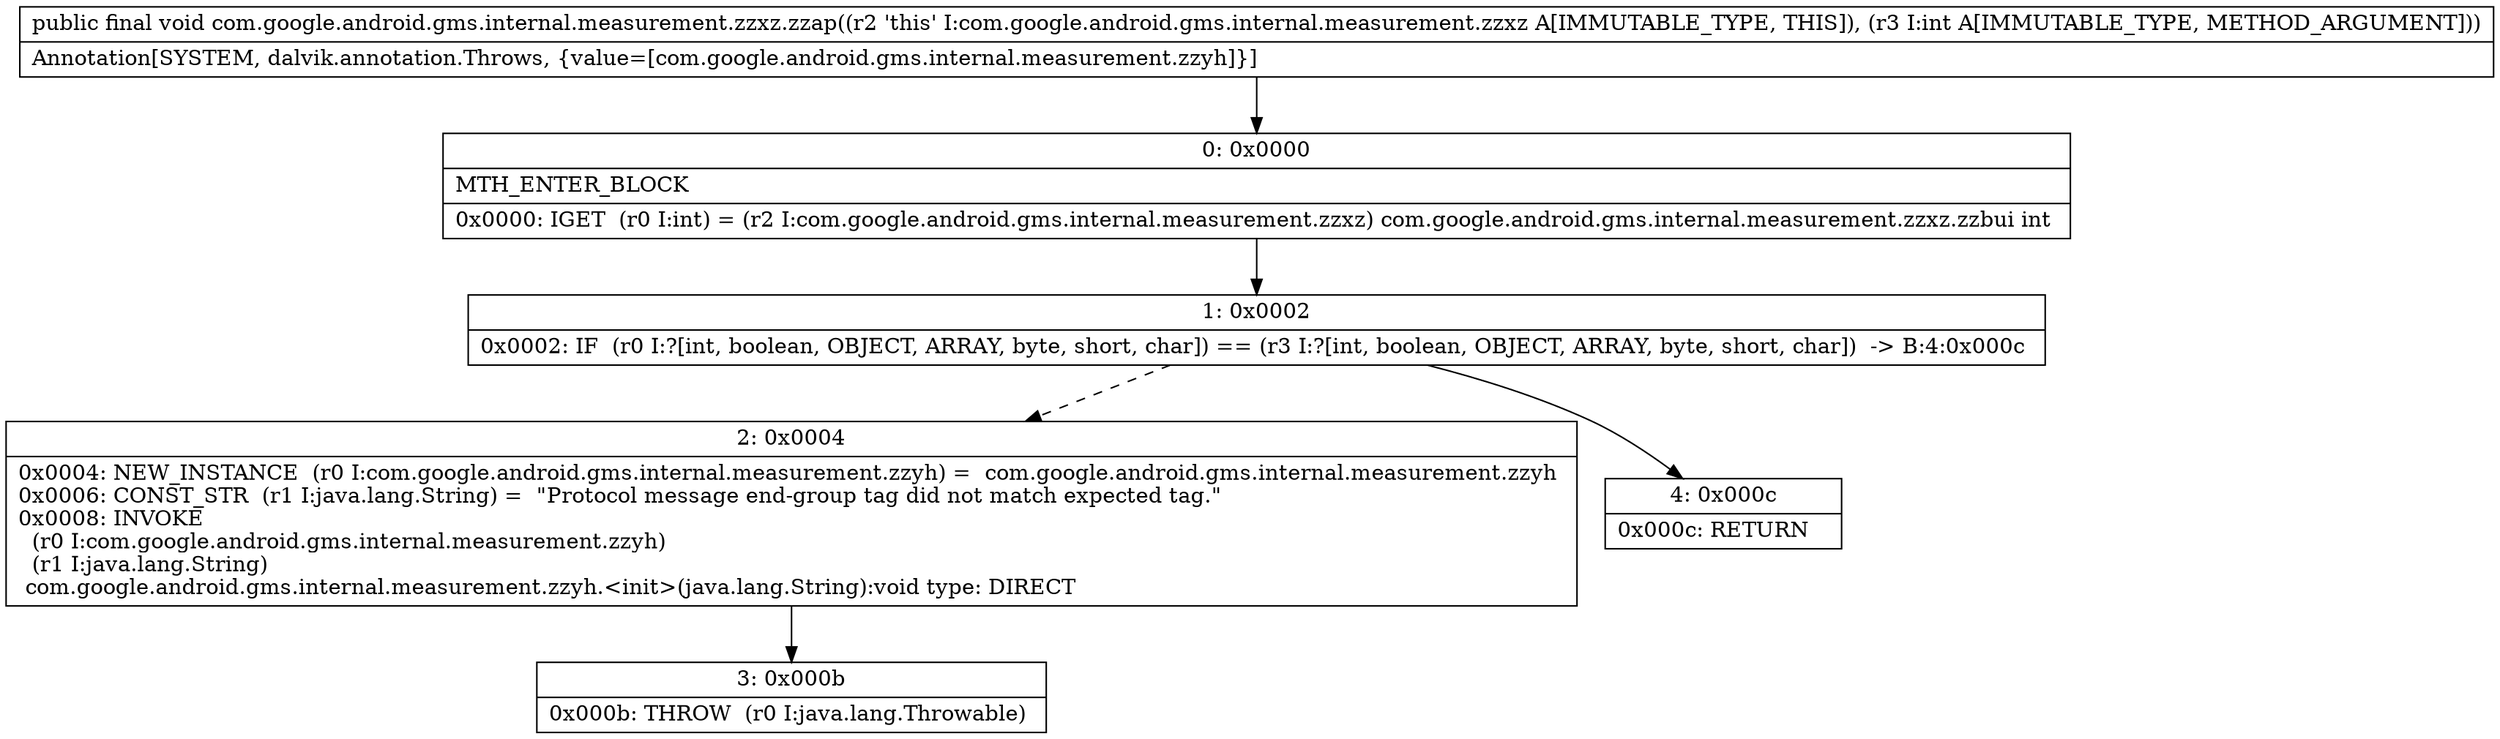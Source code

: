 digraph "CFG forcom.google.android.gms.internal.measurement.zzxz.zzap(I)V" {
Node_0 [shape=record,label="{0\:\ 0x0000|MTH_ENTER_BLOCK\l|0x0000: IGET  (r0 I:int) = (r2 I:com.google.android.gms.internal.measurement.zzxz) com.google.android.gms.internal.measurement.zzxz.zzbui int \l}"];
Node_1 [shape=record,label="{1\:\ 0x0002|0x0002: IF  (r0 I:?[int, boolean, OBJECT, ARRAY, byte, short, char]) == (r3 I:?[int, boolean, OBJECT, ARRAY, byte, short, char])  \-\> B:4:0x000c \l}"];
Node_2 [shape=record,label="{2\:\ 0x0004|0x0004: NEW_INSTANCE  (r0 I:com.google.android.gms.internal.measurement.zzyh) =  com.google.android.gms.internal.measurement.zzyh \l0x0006: CONST_STR  (r1 I:java.lang.String) =  \"Protocol message end\-group tag did not match expected tag.\" \l0x0008: INVOKE  \l  (r0 I:com.google.android.gms.internal.measurement.zzyh)\l  (r1 I:java.lang.String)\l com.google.android.gms.internal.measurement.zzyh.\<init\>(java.lang.String):void type: DIRECT \l}"];
Node_3 [shape=record,label="{3\:\ 0x000b|0x000b: THROW  (r0 I:java.lang.Throwable) \l}"];
Node_4 [shape=record,label="{4\:\ 0x000c|0x000c: RETURN   \l}"];
MethodNode[shape=record,label="{public final void com.google.android.gms.internal.measurement.zzxz.zzap((r2 'this' I:com.google.android.gms.internal.measurement.zzxz A[IMMUTABLE_TYPE, THIS]), (r3 I:int A[IMMUTABLE_TYPE, METHOD_ARGUMENT]))  | Annotation[SYSTEM, dalvik.annotation.Throws, \{value=[com.google.android.gms.internal.measurement.zzyh]\}]\l}"];
MethodNode -> Node_0;
Node_0 -> Node_1;
Node_1 -> Node_2[style=dashed];
Node_1 -> Node_4;
Node_2 -> Node_3;
}

